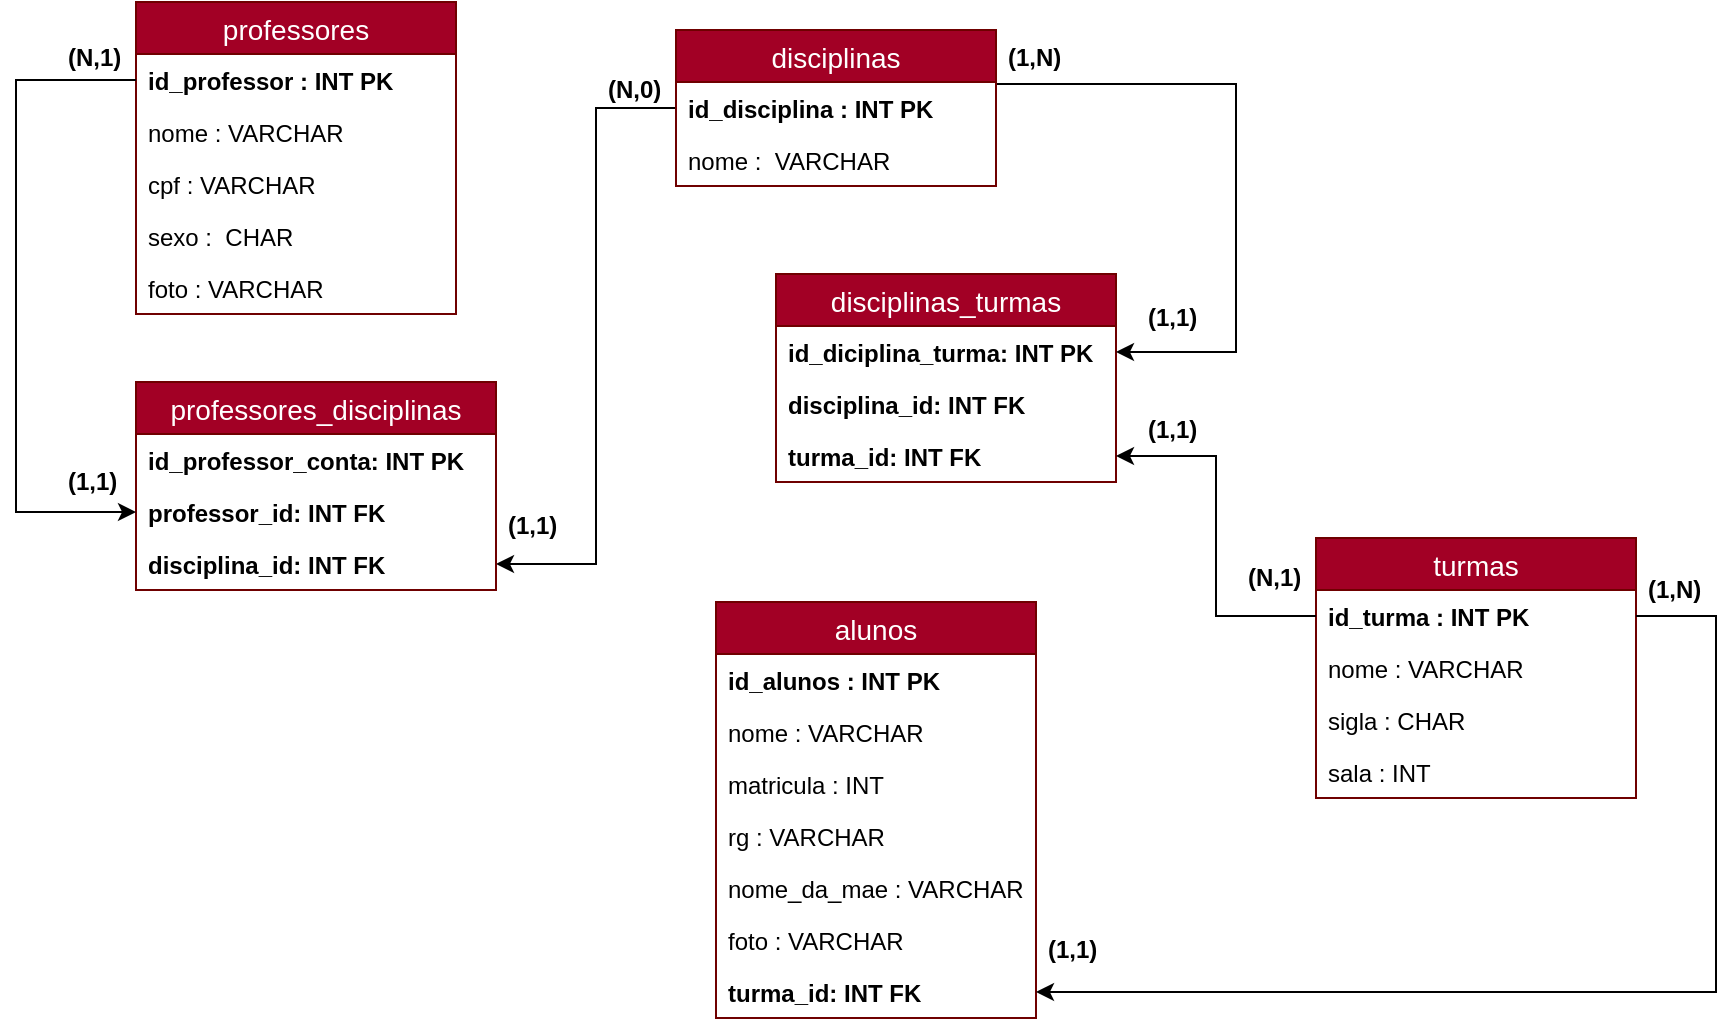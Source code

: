 <mxfile version="13.0.3" type="device"><diagram id="O3J6zZlq6osARTKp-NPm" name="Página-1"><mxGraphModel dx="1679" dy="494" grid="1" gridSize="10" guides="1" tooltips="1" connect="1" arrows="1" fold="1" page="1" pageScale="1" pageWidth="827" pageHeight="1169" math="0" shadow="0"><root><mxCell id="0"/><mxCell id="1" parent="0"/><mxCell id="OMrhmS8N3mS9_o_FTzqL-1" value="(N,1)" style="text;strokeColor=none;fillColor=none;spacingLeft=4;spacingRight=4;overflow=hidden;rotatable=0;points=[[0,0.5],[1,0.5]];portConstraint=eastwest;fontSize=12;fontStyle=1" parent="1" vertex="1"><mxGeometry x="-110" y="164" width="40" height="26" as="geometry"/></mxCell><mxCell id="OMrhmS8N3mS9_o_FTzqL-2" value="(N,0)" style="text;strokeColor=none;fillColor=none;spacingLeft=4;spacingRight=4;overflow=hidden;rotatable=0;points=[[0,0.5],[1,0.5]];portConstraint=eastwest;fontSize=12;fontStyle=1" parent="1" vertex="1"><mxGeometry x="160" y="180" width="40" height="26" as="geometry"/></mxCell><mxCell id="OMrhmS8N3mS9_o_FTzqL-3" value="(1,N)" style="text;strokeColor=none;fillColor=none;spacingLeft=4;spacingRight=4;overflow=hidden;rotatable=0;points=[[0,0.5],[1,0.5]];portConstraint=eastwest;fontSize=12;fontStyle=1" parent="1" vertex="1"><mxGeometry x="360" y="164" width="40" height="26" as="geometry"/></mxCell><mxCell id="OMrhmS8N3mS9_o_FTzqL-4" value="(N,1)" style="text;strokeColor=none;fillColor=none;spacingLeft=4;spacingRight=4;overflow=hidden;rotatable=0;points=[[0,0.5],[1,0.5]];portConstraint=eastwest;fontSize=12;fontStyle=1" parent="1" vertex="1"><mxGeometry x="480" y="424" width="40" height="26" as="geometry"/></mxCell><mxCell id="OMrhmS8N3mS9_o_FTzqL-7" value="(1,N)" style="text;strokeColor=none;fillColor=none;spacingLeft=4;spacingRight=4;overflow=hidden;rotatable=0;points=[[0,0.5],[1,0.5]];portConstraint=eastwest;fontSize=12;fontStyle=1" parent="1" vertex="1"><mxGeometry x="680" y="430" width="40" height="26" as="geometry"/></mxCell><mxCell id="OMrhmS8N3mS9_o_FTzqL-10" value="(1,1)" style="text;strokeColor=none;fillColor=none;spacingLeft=4;spacingRight=4;overflow=hidden;rotatable=0;points=[[0,0.5],[1,0.5]];portConstraint=eastwest;fontSize=12;fontStyle=1" parent="1" vertex="1"><mxGeometry x="380" y="610" width="40" height="26" as="geometry"/></mxCell><mxCell id="OMrhmS8N3mS9_o_FTzqL-19" value="(1,1)" style="text;strokeColor=none;fillColor=none;spacingLeft=4;spacingRight=4;overflow=hidden;rotatable=0;points=[[0,0.5],[1,0.5]];portConstraint=eastwest;fontSize=12;fontStyle=1" parent="1" vertex="1"><mxGeometry x="-110" y="376" width="40" height="26" as="geometry"/></mxCell><mxCell id="OMrhmS8N3mS9_o_FTzqL-20" style="edgeStyle=orthogonalEdgeStyle;rounded=0;orthogonalLoop=1;jettySize=auto;html=1;exitX=0;exitY=0.5;exitDx=0;exitDy=0;entryX=1;entryY=0.5;entryDx=0;entryDy=0;" parent="1" source="I6I-gD1MPnrEhnv4cQb--24" target="OMrhmS8N3mS9_o_FTzqL-17" edge="1"><mxGeometry relative="1" as="geometry"><Array as="points"><mxPoint x="160" y="203"/><mxPoint x="160" y="431"/></Array></mxGeometry></mxCell><mxCell id="OMrhmS8N3mS9_o_FTzqL-22" value="(1,1)" style="text;strokeColor=none;fillColor=none;spacingLeft=4;spacingRight=4;overflow=hidden;rotatable=0;points=[[0,0.5],[1,0.5]];portConstraint=eastwest;fontSize=12;fontStyle=1" parent="1" vertex="1"><mxGeometry x="110" y="398" width="40" height="26" as="geometry"/></mxCell><mxCell id="OMrhmS8N3mS9_o_FTzqL-23" value="disciplinas_turmas" style="swimlane;fontStyle=0;childLayout=stackLayout;horizontal=1;startSize=26;horizontalStack=0;resizeParent=1;resizeParentMax=0;resizeLast=0;collapsible=1;marginBottom=0;align=center;fontSize=14;fillColor=#a20025;strokeColor=#6F0000;fontColor=#ffffff;" parent="1" vertex="1"><mxGeometry x="250" y="286" width="170" height="104" as="geometry"/></mxCell><mxCell id="OMrhmS8N3mS9_o_FTzqL-24" value="id_diciplina_turma: INT PK" style="text;strokeColor=none;fillColor=none;spacingLeft=4;spacingRight=4;overflow=hidden;rotatable=0;points=[[0,0.5],[1,0.5]];portConstraint=eastwest;fontSize=12;fontStyle=1" parent="OMrhmS8N3mS9_o_FTzqL-23" vertex="1"><mxGeometry y="26" width="170" height="26" as="geometry"/></mxCell><mxCell id="OMrhmS8N3mS9_o_FTzqL-26" value="disciplina_id: INT FK" style="text;strokeColor=none;fillColor=none;spacingLeft=4;spacingRight=4;overflow=hidden;rotatable=0;points=[[0,0.5],[1,0.5]];portConstraint=eastwest;fontSize=12;fontStyle=1" parent="OMrhmS8N3mS9_o_FTzqL-23" vertex="1"><mxGeometry y="52" width="170" height="26" as="geometry"/></mxCell><mxCell id="OMrhmS8N3mS9_o_FTzqL-27" value="turma_id: INT FK" style="text;strokeColor=none;fillColor=none;spacingLeft=4;spacingRight=4;overflow=hidden;rotatable=0;points=[[0,0.5],[1,0.5]];portConstraint=eastwest;fontSize=12;fontStyle=1" parent="OMrhmS8N3mS9_o_FTzqL-23" vertex="1"><mxGeometry y="78" width="170" height="26" as="geometry"/></mxCell><mxCell id="OMrhmS8N3mS9_o_FTzqL-29" value="(1,1)" style="text;strokeColor=none;fillColor=none;spacingLeft=4;spacingRight=4;overflow=hidden;rotatable=0;points=[[0,0.5],[1,0.5]];portConstraint=eastwest;fontSize=12;fontStyle=1" parent="1" vertex="1"><mxGeometry x="430" y="350" width="40" height="26" as="geometry"/></mxCell><mxCell id="OMrhmS8N3mS9_o_FTzqL-30" style="edgeStyle=orthogonalEdgeStyle;rounded=0;orthogonalLoop=1;jettySize=auto;html=1;exitX=1;exitY=0.5;exitDx=0;exitDy=0;entryX=1;entryY=0.5;entryDx=0;entryDy=0;" parent="1" source="I6I-gD1MPnrEhnv4cQb--24" target="OMrhmS8N3mS9_o_FTzqL-24" edge="1"><mxGeometry relative="1" as="geometry"><Array as="points"><mxPoint x="480" y="191"/><mxPoint x="480" y="325"/></Array></mxGeometry></mxCell><mxCell id="OMrhmS8N3mS9_o_FTzqL-31" value="(1,1)" style="text;strokeColor=none;fillColor=none;spacingLeft=4;spacingRight=4;overflow=hidden;rotatable=0;points=[[0,0.5],[1,0.5]];portConstraint=eastwest;fontSize=12;fontStyle=1" parent="1" vertex="1"><mxGeometry x="430" y="294" width="40" height="26" as="geometry"/></mxCell><mxCell id="OMrhmS8N3mS9_o_FTzqL-14" value="professores_disciplinas" style="swimlane;fontStyle=0;childLayout=stackLayout;horizontal=1;startSize=26;horizontalStack=0;resizeParent=1;resizeParentMax=0;resizeLast=0;collapsible=1;marginBottom=0;align=center;fontSize=14;fillColor=#a20025;strokeColor=#6F0000;fontColor=#ffffff;" parent="1" vertex="1"><mxGeometry x="-70" y="340" width="180" height="104" as="geometry"/></mxCell><mxCell id="OMrhmS8N3mS9_o_FTzqL-15" value="id_professor_conta: INT PK" style="text;strokeColor=none;fillColor=none;spacingLeft=4;spacingRight=4;overflow=hidden;rotatable=0;points=[[0,0.5],[1,0.5]];portConstraint=eastwest;fontSize=12;fontStyle=1" parent="OMrhmS8N3mS9_o_FTzqL-14" vertex="1"><mxGeometry y="26" width="180" height="26" as="geometry"/></mxCell><mxCell id="OMrhmS8N3mS9_o_FTzqL-16" value="professor_id: INT FK" style="text;strokeColor=none;fillColor=none;spacingLeft=4;spacingRight=4;overflow=hidden;rotatable=0;points=[[0,0.5],[1,0.5]];portConstraint=eastwest;fontSize=12;fontStyle=1" parent="OMrhmS8N3mS9_o_FTzqL-14" vertex="1"><mxGeometry y="52" width="180" height="26" as="geometry"/></mxCell><mxCell id="OMrhmS8N3mS9_o_FTzqL-17" value="disciplina_id: INT FK" style="text;strokeColor=none;fillColor=none;spacingLeft=4;spacingRight=4;overflow=hidden;rotatable=0;points=[[0,0.5],[1,0.5]];portConstraint=eastwest;fontSize=12;fontStyle=1" parent="OMrhmS8N3mS9_o_FTzqL-14" vertex="1"><mxGeometry y="78" width="180" height="26" as="geometry"/></mxCell><mxCell id="I6I-gD1MPnrEhnv4cQb--23" value="disciplinas" style="swimlane;fontStyle=0;childLayout=stackLayout;horizontal=1;startSize=26;horizontalStack=0;resizeParent=1;resizeParentMax=0;resizeLast=0;collapsible=1;marginBottom=0;align=center;fontSize=14;fillColor=#a20025;strokeColor=#6F0000;fontColor=#ffffff;" parent="1" vertex="1"><mxGeometry x="200" y="164" width="160" height="78" as="geometry"/></mxCell><mxCell id="I6I-gD1MPnrEhnv4cQb--24" value="id_disciplina : INT PK" style="text;strokeColor=none;fillColor=none;spacingLeft=4;spacingRight=4;overflow=hidden;rotatable=0;points=[[0,0.5],[1,0.5]];portConstraint=eastwest;fontSize=12;fontStyle=1" parent="I6I-gD1MPnrEhnv4cQb--23" vertex="1"><mxGeometry y="26" width="160" height="26" as="geometry"/></mxCell><mxCell id="I6I-gD1MPnrEhnv4cQb--25" value="nome :  VARCHAR" style="text;strokeColor=none;fillColor=none;spacingLeft=4;spacingRight=4;overflow=hidden;rotatable=0;points=[[0,0.5],[1,0.5]];portConstraint=eastwest;fontSize=12;" parent="I6I-gD1MPnrEhnv4cQb--23" vertex="1"><mxGeometry y="52" width="160" height="26" as="geometry"/></mxCell><mxCell id="I6I-gD1MPnrEhnv4cQb--9" value="professores" style="swimlane;fontStyle=0;childLayout=stackLayout;horizontal=1;startSize=26;horizontalStack=0;resizeParent=1;resizeParentMax=0;resizeLast=0;collapsible=1;marginBottom=0;align=center;fontSize=14;fillColor=#a20025;strokeColor=#6F0000;fontColor=#ffffff;" parent="1" vertex="1"><mxGeometry x="-70" y="150" width="160" height="156" as="geometry"/></mxCell><mxCell id="I6I-gD1MPnrEhnv4cQb--10" value="id_professor : INT PK" style="text;strokeColor=none;fillColor=none;spacingLeft=4;spacingRight=4;overflow=hidden;rotatable=0;points=[[0,0.5],[1,0.5]];portConstraint=eastwest;fontSize=12;fontStyle=1" parent="I6I-gD1MPnrEhnv4cQb--9" vertex="1"><mxGeometry y="26" width="160" height="26" as="geometry"/></mxCell><mxCell id="I6I-gD1MPnrEhnv4cQb--11" value="nome : VARCHAR" style="text;strokeColor=none;fillColor=none;spacingLeft=4;spacingRight=4;overflow=hidden;rotatable=0;points=[[0,0.5],[1,0.5]];portConstraint=eastwest;fontSize=12;" parent="I6I-gD1MPnrEhnv4cQb--9" vertex="1"><mxGeometry y="52" width="160" height="26" as="geometry"/></mxCell><mxCell id="I6I-gD1MPnrEhnv4cQb--12" value="cpf : VARCHAR" style="text;strokeColor=none;fillColor=none;spacingLeft=4;spacingRight=4;overflow=hidden;rotatable=0;points=[[0,0.5],[1,0.5]];portConstraint=eastwest;fontSize=12;" parent="I6I-gD1MPnrEhnv4cQb--9" vertex="1"><mxGeometry y="78" width="160" height="26" as="geometry"/></mxCell><mxCell id="I6I-gD1MPnrEhnv4cQb--13" value="sexo :  CHAR" style="text;strokeColor=none;fillColor=none;spacingLeft=4;spacingRight=4;overflow=hidden;rotatable=0;points=[[0,0.5],[1,0.5]];portConstraint=eastwest;fontSize=12;" parent="I6I-gD1MPnrEhnv4cQb--9" vertex="1"><mxGeometry y="104" width="160" height="26" as="geometry"/></mxCell><mxCell id="I6I-gD1MPnrEhnv4cQb--14" value="foto : VARCHAR" style="text;strokeColor=none;fillColor=none;spacingLeft=4;spacingRight=4;overflow=hidden;rotatable=0;points=[[0,0.5],[1,0.5]];portConstraint=eastwest;fontSize=12;" parent="I6I-gD1MPnrEhnv4cQb--9" vertex="1"><mxGeometry y="130" width="160" height="26" as="geometry"/></mxCell><mxCell id="FjyJ-big9y4q8GNFzMLn-2" style="edgeStyle=orthogonalEdgeStyle;rounded=0;orthogonalLoop=1;jettySize=auto;html=1;exitX=0;exitY=0.5;exitDx=0;exitDy=0;entryX=0;entryY=0.5;entryDx=0;entryDy=0;" edge="1" parent="1" source="I6I-gD1MPnrEhnv4cQb--10" target="OMrhmS8N3mS9_o_FTzqL-16"><mxGeometry relative="1" as="geometry"><Array as="points"><mxPoint x="-130" y="189"/><mxPoint x="-130" y="405"/></Array></mxGeometry></mxCell><mxCell id="I6I-gD1MPnrEhnv4cQb--31" value="turmas" style="swimlane;fontStyle=0;childLayout=stackLayout;horizontal=1;startSize=26;horizontalStack=0;resizeParent=1;resizeParentMax=0;resizeLast=0;collapsible=1;marginBottom=0;align=center;fontSize=14;fillColor=#a20025;strokeColor=#6F0000;fontColor=#ffffff;" parent="1" vertex="1"><mxGeometry x="520" y="418" width="160" height="130" as="geometry"/></mxCell><mxCell id="I6I-gD1MPnrEhnv4cQb--32" value="id_turma : INT PK" style="text;strokeColor=none;fillColor=none;spacingLeft=4;spacingRight=4;overflow=hidden;rotatable=0;points=[[0,0.5],[1,0.5]];portConstraint=eastwest;fontSize=12;fontStyle=1" parent="I6I-gD1MPnrEhnv4cQb--31" vertex="1"><mxGeometry y="26" width="160" height="26" as="geometry"/></mxCell><mxCell id="I6I-gD1MPnrEhnv4cQb--33" value="nome : VARCHAR" style="text;strokeColor=none;fillColor=none;spacingLeft=4;spacingRight=4;overflow=hidden;rotatable=0;points=[[0,0.5],[1,0.5]];portConstraint=eastwest;fontSize=12;" parent="I6I-gD1MPnrEhnv4cQb--31" vertex="1"><mxGeometry y="52" width="160" height="26" as="geometry"/></mxCell><mxCell id="I6I-gD1MPnrEhnv4cQb--34" value="sigla : CHAR" style="text;strokeColor=none;fillColor=none;spacingLeft=4;spacingRight=4;overflow=hidden;rotatable=0;points=[[0,0.5],[1,0.5]];portConstraint=eastwest;fontSize=12;" parent="I6I-gD1MPnrEhnv4cQb--31" vertex="1"><mxGeometry y="78" width="160" height="26" as="geometry"/></mxCell><mxCell id="I6I-gD1MPnrEhnv4cQb--35" value="sala : INT" style="text;strokeColor=none;fillColor=none;spacingLeft=4;spacingRight=4;overflow=hidden;rotatable=0;points=[[0,0.5],[1,0.5]];portConstraint=eastwest;fontSize=12;" parent="I6I-gD1MPnrEhnv4cQb--31" vertex="1"><mxGeometry y="104" width="160" height="26" as="geometry"/></mxCell><mxCell id="I6I-gD1MPnrEhnv4cQb--15" value="alunos" style="swimlane;fontStyle=0;childLayout=stackLayout;horizontal=1;startSize=26;horizontalStack=0;resizeParent=1;resizeParentMax=0;resizeLast=0;collapsible=1;marginBottom=0;align=center;fontSize=14;fillColor=#a20025;strokeColor=#6F0000;fontColor=#ffffff;" parent="1" vertex="1"><mxGeometry x="220" y="450" width="160" height="208" as="geometry"/></mxCell><mxCell id="I6I-gD1MPnrEhnv4cQb--16" value="id_alunos : INT PK " style="text;strokeColor=none;fillColor=none;spacingLeft=4;spacingRight=4;overflow=hidden;rotatable=0;points=[[0,0.5],[1,0.5]];portConstraint=eastwest;fontSize=12;fontStyle=1" parent="I6I-gD1MPnrEhnv4cQb--15" vertex="1"><mxGeometry y="26" width="160" height="26" as="geometry"/></mxCell><mxCell id="I6I-gD1MPnrEhnv4cQb--17" value="nome : VARCHAR" style="text;strokeColor=none;fillColor=none;spacingLeft=4;spacingRight=4;overflow=hidden;rotatable=0;points=[[0,0.5],[1,0.5]];portConstraint=eastwest;fontSize=12;" parent="I6I-gD1MPnrEhnv4cQb--15" vertex="1"><mxGeometry y="52" width="160" height="26" as="geometry"/></mxCell><mxCell id="I6I-gD1MPnrEhnv4cQb--18" value="matricula : INT" style="text;strokeColor=none;fillColor=none;spacingLeft=4;spacingRight=4;overflow=hidden;rotatable=0;points=[[0,0.5],[1,0.5]];portConstraint=eastwest;fontSize=12;" parent="I6I-gD1MPnrEhnv4cQb--15" vertex="1"><mxGeometry y="78" width="160" height="26" as="geometry"/></mxCell><mxCell id="I6I-gD1MPnrEhnv4cQb--19" value="rg : VARCHAR" style="text;strokeColor=none;fillColor=none;spacingLeft=4;spacingRight=4;overflow=hidden;rotatable=0;points=[[0,0.5],[1,0.5]];portConstraint=eastwest;fontSize=12;" parent="I6I-gD1MPnrEhnv4cQb--15" vertex="1"><mxGeometry y="104" width="160" height="26" as="geometry"/></mxCell><mxCell id="I6I-gD1MPnrEhnv4cQb--21" value="nome_da_mae : VARCHAR" style="text;strokeColor=none;fillColor=none;spacingLeft=4;spacingRight=4;overflow=hidden;rotatable=0;points=[[0,0.5],[1,0.5]];portConstraint=eastwest;fontSize=12;" parent="I6I-gD1MPnrEhnv4cQb--15" vertex="1"><mxGeometry y="130" width="160" height="26" as="geometry"/></mxCell><mxCell id="I6I-gD1MPnrEhnv4cQb--22" value="foto : VARCHAR" style="text;strokeColor=none;fillColor=none;spacingLeft=4;spacingRight=4;overflow=hidden;rotatable=0;points=[[0,0.5],[1,0.5]];portConstraint=eastwest;fontSize=12;" parent="I6I-gD1MPnrEhnv4cQb--15" vertex="1"><mxGeometry y="156" width="160" height="26" as="geometry"/></mxCell><mxCell id="8RCUlItOK98Eh98Mj2tI-1" value="turma_id: INT FK" style="text;strokeColor=none;fillColor=none;spacingLeft=4;spacingRight=4;overflow=hidden;rotatable=0;points=[[0,0.5],[1,0.5]];portConstraint=eastwest;fontSize=12;fontStyle=1" parent="I6I-gD1MPnrEhnv4cQb--15" vertex="1"><mxGeometry y="182" width="160" height="26" as="geometry"/></mxCell><mxCell id="FjyJ-big9y4q8GNFzMLn-5" style="edgeStyle=orthogonalEdgeStyle;rounded=0;orthogonalLoop=1;jettySize=auto;html=1;exitX=0;exitY=0.5;exitDx=0;exitDy=0;entryX=1;entryY=0.5;entryDx=0;entryDy=0;" edge="1" parent="1" source="I6I-gD1MPnrEhnv4cQb--32" target="OMrhmS8N3mS9_o_FTzqL-27"><mxGeometry relative="1" as="geometry"/></mxCell><mxCell id="FjyJ-big9y4q8GNFzMLn-6" style="edgeStyle=orthogonalEdgeStyle;rounded=0;orthogonalLoop=1;jettySize=auto;html=1;exitX=1;exitY=0.5;exitDx=0;exitDy=0;" edge="1" parent="1" source="I6I-gD1MPnrEhnv4cQb--32" target="8RCUlItOK98Eh98Mj2tI-1"><mxGeometry relative="1" as="geometry"><Array as="points"><mxPoint x="720" y="457"/><mxPoint x="720" y="645"/></Array></mxGeometry></mxCell></root></mxGraphModel></diagram></mxfile>